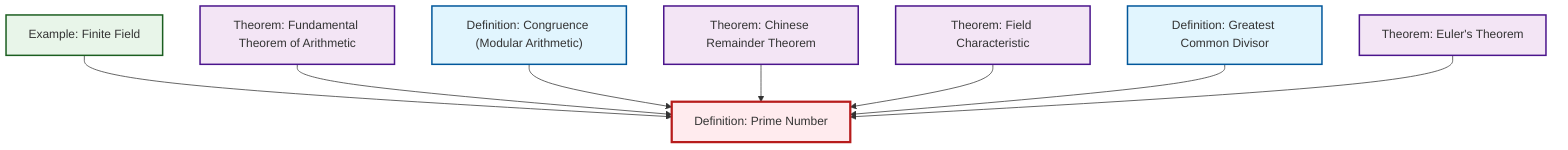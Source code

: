graph TD
    classDef definition fill:#e1f5fe,stroke:#01579b,stroke-width:2px
    classDef theorem fill:#f3e5f5,stroke:#4a148c,stroke-width:2px
    classDef axiom fill:#fff3e0,stroke:#e65100,stroke-width:2px
    classDef example fill:#e8f5e9,stroke:#1b5e20,stroke-width:2px
    classDef current fill:#ffebee,stroke:#b71c1c,stroke-width:3px
    thm-field-characteristic["Theorem: Field Characteristic"]:::theorem
    def-gcd["Definition: Greatest Common Divisor"]:::definition
    thm-chinese-remainder["Theorem: Chinese Remainder Theorem"]:::theorem
    ex-finite-field["Example: Finite Field"]:::example
    thm-euler["Theorem: Euler's Theorem"]:::theorem
    thm-fundamental-arithmetic["Theorem: Fundamental Theorem of Arithmetic"]:::theorem
    def-prime["Definition: Prime Number"]:::definition
    def-congruence["Definition: Congruence (Modular Arithmetic)"]:::definition
    ex-finite-field --> def-prime
    thm-fundamental-arithmetic --> def-prime
    def-congruence --> def-prime
    thm-chinese-remainder --> def-prime
    thm-field-characteristic --> def-prime
    def-gcd --> def-prime
    thm-euler --> def-prime
    class def-prime current